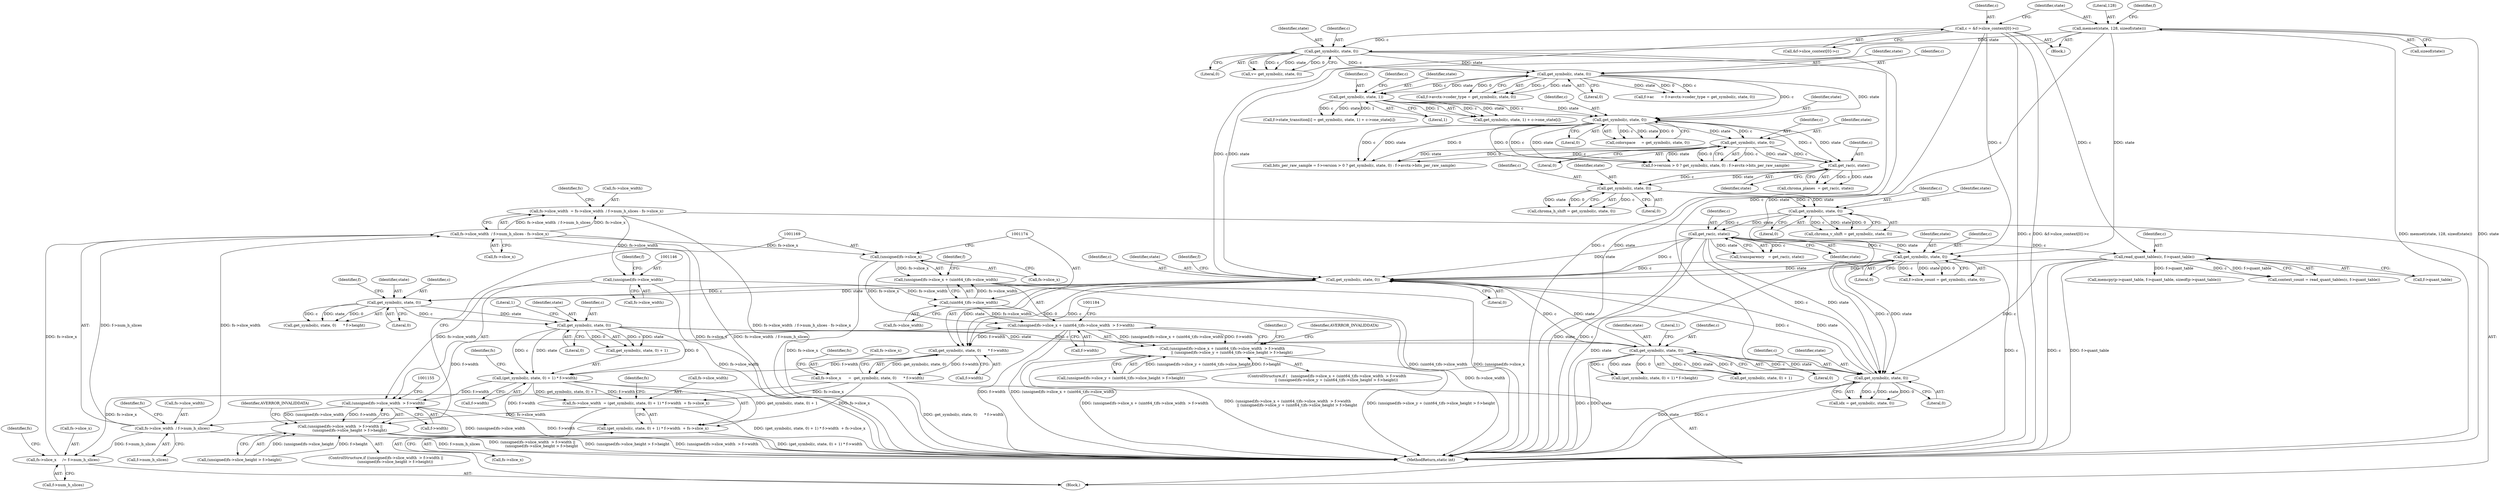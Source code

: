 digraph "0_FFmpeg_b05cd1ea7e45a836f7f6071a716c38bb30326e0f@integer" {
"1001112" [label="(Call,fs->slice_width  = fs->slice_width  / f->num_h_slices - fs->slice_x)"];
"1001116" [label="(Call,fs->slice_width  / f->num_h_slices - fs->slice_x)"];
"1001117" [label="(Call,fs->slice_width  / f->num_h_slices)"];
"1001062" [label="(Call,fs->slice_width  = (get_symbol(c, state, 0) + 1) * f->width  + fs->slice_x)"];
"1001067" [label="(Call,(get_symbol(c, state, 0) + 1) * f->width)"];
"1001069" [label="(Call,get_symbol(c, state, 0))"];
"1001055" [label="(Call,get_symbol(c, state, 0))"];
"1001043" [label="(Call,get_symbol(c, state, 0))"];
"1000865" [label="(Call,read_quant_tables(c, f->quant_table))"];
"1000113" [label="(Call,c = &f->slice_context[0]->c)"];
"1000255" [label="(Call,get_rac(c, state))"];
"1000249" [label="(Call,get_symbol(c, state, 0))"];
"1000243" [label="(Call,get_symbol(c, state, 0))"];
"1000238" [label="(Call,get_rac(c, state))"];
"1000215" [label="(Call,get_symbol(c, state, 0))"];
"1000177" [label="(Call,get_symbol(c, state, 0))"];
"1000144" [label="(Call,get_symbol(c, state, 0))"];
"1000123" [label="(Call,memset(state, 128, sizeof(state)))"];
"1000204" [label="(Call,get_symbol(c, state, 1))"];
"1000227" [label="(Call,get_symbol(c, state, 0))"];
"1001228" [label="(Call,get_symbol(c, state, 0))"];
"1000895" [label="(Call,get_symbol(c, state, 0))"];
"1001087" [label="(Call,get_symbol(c, state, 0))"];
"1001042" [label="(Call,get_symbol(c, state, 0)      * f->width)"];
"1001166" [label="(Call,(unsigned)fs->slice_x + (uint64_t)fs->slice_width  > f->width)"];
"1001168" [label="(Call,(unsigned)fs->slice_x)"];
"1001173" [label="(Call,(uint64_t)fs->slice_width)"];
"1001145" [label="(Call,(unsigned)fs->slice_width)"];
"1001112" [label="(Call,fs->slice_width  = fs->slice_width  / f->num_h_slices - fs->slice_x)"];
"1001144" [label="(Call,(unsigned)fs->slice_width  > f->width)"];
"1001038" [label="(Call,fs->slice_x      =  get_symbol(c, state, 0)      * f->width)"];
"1001098" [label="(Call,fs->slice_x     /= f->num_h_slices)"];
"1001143" [label="(Call,(unsigned)fs->slice_width  > f->width ||\n                (unsigned)fs->slice_height > f->height)"];
"1001167" [label="(Call,(unsigned)fs->slice_x + (uint64_t)fs->slice_width)"];
"1001066" [label="(Call,(get_symbol(c, state, 0) + 1) * f->width  + fs->slice_x)"];
"1001165" [label="(Call,(unsigned)fs->slice_x + (uint64_t)fs->slice_width  > f->width\n                || (unsigned)fs->slice_y + (uint64_t)fs->slice_height > f->height)"];
"1000249" [label="(Call,get_symbol(c, state, 0))"];
"1001102" [label="(Call,f->num_h_slices)"];
"1001057" [label="(Identifier,state)"];
"1000243" [label="(Call,get_symbol(c, state, 0))"];
"1001124" [label="(Call,fs->slice_x)"];
"1000114" [label="(Identifier,c)"];
"1000197" [label="(Call,f->state_transition[i] = get_symbol(c, state, 1) + c->one_state[i])"];
"1001228" [label="(Call,get_symbol(c, state, 0))"];
"1001142" [label="(ControlStructure,if ((unsigned)fs->slice_width  > f->width ||\n                (unsigned)fs->slice_height > f->height))"];
"1001125" [label="(Identifier,fs)"];
"1000180" [label="(Literal,0)"];
"1001181" [label="(Call,(unsigned)fs->slice_y + (uint64_t)fs->slice_height > f->height)"];
"1000898" [label="(Literal,0)"];
"1001073" [label="(Literal,1)"];
"1001048" [label="(Identifier,f)"];
"1000207" [label="(Literal,1)"];
"1000896" [label="(Identifier,c)"];
"1000230" [label="(Literal,0)"];
"1001129" [label="(Identifier,fs)"];
"1001170" [label="(Call,fs->slice_x)"];
"1001089" [label="(Identifier,state)"];
"1000131" [label="(Identifier,f)"];
"1001113" [label="(Call,fs->slice_width)"];
"1001054" [label="(Call,get_symbol(c, state, 0)      * f->height)"];
"1001091" [label="(Literal,1)"];
"1001164" [label="(ControlStructure,if (   (unsigned)fs->slice_x + (uint64_t)fs->slice_width  > f->width\n                || (unsigned)fs->slice_y + (uint64_t)fs->slice_height > f->height))"];
"1001082" [label="(Identifier,fs)"];
"1000895" [label="(Call,get_symbol(c, state, 0))"];
"1001046" [label="(Literal,0)"];
"1001072" [label="(Literal,0)"];
"1000218" [label="(Literal,0)"];
"1001276" [label="(Call,memcpy(p->quant_table, f->quant_table, sizeof(p->quant_table)))"];
"1001107" [label="(Identifier,fs)"];
"1001043" [label="(Call,get_symbol(c, state, 0))"];
"1001200" [label="(Identifier,i)"];
"1001179" [label="(Identifier,f)"];
"1000104" [label="(Block,)"];
"1001056" [label="(Identifier,c)"];
"1001047" [label="(Call,f->width)"];
"1001038" [label="(Call,fs->slice_x      =  get_symbol(c, state, 0)      * f->width)"];
"1001039" [label="(Call,fs->slice_x)"];
"1000206" [label="(Identifier,state)"];
"1001118" [label="(Call,fs->slice_width)"];
"1000125" [label="(Literal,128)"];
"1001175" [label="(Call,fs->slice_width)"];
"1000204" [label="(Call,get_symbol(c, state, 1))"];
"1001077" [label="(Call,fs->slice_x)"];
"1001165" [label="(Call,(unsigned)fs->slice_x + (uint64_t)fs->slice_width  > f->width\n                || (unsigned)fs->slice_y + (uint64_t)fs->slice_height > f->height)"];
"1000179" [label="(Identifier,state)"];
"1000215" [label="(Call,get_symbol(c, state, 0))"];
"1000144" [label="(Call,get_symbol(c, state, 0))"];
"1001067" [label="(Call,(get_symbol(c, state, 0) + 1) * f->width)"];
"1000205" [label="(Identifier,c)"];
"1001062" [label="(Call,fs->slice_width  = (get_symbol(c, state, 0) + 1) * f->width  + fs->slice_x)"];
"1001163" [label="(Identifier,AVERROR_INVALIDDATA)"];
"1000253" [label="(Call,transparency   = get_rac(c, state))"];
"1000256" [label="(Identifier,c)"];
"1000236" [label="(Call,chroma_planes  = get_rac(c, state))"];
"1000178" [label="(Identifier,c)"];
"1001226" [label="(Call,idx = get_symbol(c, state, 0))"];
"1000255" [label="(Call,get_rac(c, state))"];
"1001173" [label="(Call,(uint64_t)fs->slice_width)"];
"1001069" [label="(Call,get_symbol(c, state, 0))"];
"1000147" [label="(Literal,0)"];
"1000227" [label="(Call,get_symbol(c, state, 0))"];
"1000216" [label="(Identifier,c)"];
"1000246" [label="(Literal,0)"];
"1001147" [label="(Call,fs->slice_width)"];
"1000238" [label="(Call,get_rac(c, state))"];
"1000217" [label="(Identifier,state)"];
"1000863" [label="(Call,context_count = read_quant_tables(c, f->quant_table))"];
"1000897" [label="(Identifier,state)"];
"1001121" [label="(Call,f->num_h_slices)"];
"1001153" [label="(Call,(unsigned)fs->slice_height > f->height)"];
"1001044" [label="(Identifier,c)"];
"1000867" [label="(Call,f->quant_table)"];
"1001068" [label="(Call,get_symbol(c, state, 0) + 1)"];
"1001166" [label="(Call,(unsigned)fs->slice_x + (uint64_t)fs->slice_width  > f->width)"];
"1000126" [label="(Call,sizeof(state))"];
"1000142" [label="(Call,v= get_symbol(c, state, 0))"];
"1000244" [label="(Identifier,c)"];
"1001116" [label="(Call,fs->slice_width  / f->num_h_slices - fs->slice_x)"];
"1001322" [label="(MethodReturn,static int)"];
"1000221" [label="(Call,f->version > 0 ? get_symbol(c, state, 0) : f->avctx->bits_per_raw_sample)"];
"1001088" [label="(Identifier,c)"];
"1001071" [label="(Identifier,state)"];
"1000115" [label="(Call,&f->slice_context[0]->c)"];
"1001066" [label="(Call,(get_symbol(c, state, 0) + 1) * f->width  + fs->slice_x)"];
"1001063" [label="(Call,fs->slice_width)"];
"1001086" [label="(Call,get_symbol(c, state, 0) + 1)"];
"1000240" [label="(Identifier,state)"];
"1001178" [label="(Call,f->width)"];
"1000113" [label="(Call,c = &f->slice_context[0]->c)"];
"1001145" [label="(Call,(unsigned)fs->slice_width)"];
"1000257" [label="(Identifier,state)"];
"1000241" [label="(Call,chroma_h_shift = get_symbol(c, state, 0))"];
"1001060" [label="(Identifier,f)"];
"1000239" [label="(Identifier,c)"];
"1000210" [label="(Identifier,c)"];
"1000866" [label="(Identifier,c)"];
"1000203" [label="(Call,get_symbol(c, state, 1) + c->one_state[i])"];
"1000252" [label="(Literal,0)"];
"1000177" [label="(Call,get_symbol(c, state, 0))"];
"1000171" [label="(Call,f->avctx->coder_type = get_symbol(c, state, 0))"];
"1001099" [label="(Call,fs->slice_x)"];
"1000146" [label="(Identifier,state)"];
"1001098" [label="(Call,fs->slice_x     /= f->num_h_slices)"];
"1001037" [label="(Block,)"];
"1001074" [label="(Call,f->width)"];
"1001078" [label="(Identifier,fs)"];
"1001144" [label="(Call,(unsigned)fs->slice_width  > f->width)"];
"1001229" [label="(Identifier,c)"];
"1000247" [label="(Call,chroma_v_shift = get_symbol(c, state, 0))"];
"1001112" [label="(Call,fs->slice_width  = fs->slice_width  / f->num_h_slices - fs->slice_x)"];
"1000219" [label="(Call,bits_per_raw_sample = f->version > 0 ? get_symbol(c, state, 0) : f->avctx->bits_per_raw_sample)"];
"1000145" [label="(Identifier,c)"];
"1001052" [label="(Identifier,fs)"];
"1001197" [label="(Identifier,AVERROR_INVALIDDATA)"];
"1001087" [label="(Call,get_symbol(c, state, 0))"];
"1001167" [label="(Call,(unsigned)fs->slice_x + (uint64_t)fs->slice_width)"];
"1000251" [label="(Identifier,state)"];
"1000167" [label="(Call,f->ac      = f->avctx->coder_type = get_symbol(c, state, 0))"];
"1001150" [label="(Call,f->width)"];
"1001117" [label="(Call,fs->slice_width  / f->num_h_slices)"];
"1001230" [label="(Identifier,state)"];
"1001090" [label="(Literal,0)"];
"1001042" [label="(Call,get_symbol(c, state, 0)      * f->width)"];
"1001231" [label="(Literal,0)"];
"1000124" [label="(Identifier,state)"];
"1000213" [label="(Call,colorspace     = get_symbol(c, state, 0))"];
"1000865" [label="(Call,read_quant_tables(c, f->quant_table))"];
"1000123" [label="(Call,memset(state, 128, sizeof(state)))"];
"1001168" [label="(Call,(unsigned)fs->slice_x)"];
"1001055" [label="(Call,get_symbol(c, state, 0))"];
"1001143" [label="(Call,(unsigned)fs->slice_width  > f->width ||\n                (unsigned)fs->slice_height > f->height)"];
"1000891" [label="(Call,f->slice_count = get_symbol(c, state, 0))"];
"1001070" [label="(Identifier,c)"];
"1001151" [label="(Identifier,f)"];
"1000228" [label="(Identifier,c)"];
"1000245" [label="(Identifier,state)"];
"1001058" [label="(Literal,0)"];
"1000250" [label="(Identifier,c)"];
"1001045" [label="(Identifier,state)"];
"1000229" [label="(Identifier,state)"];
"1001085" [label="(Call,(get_symbol(c, state, 0) + 1) * f->height)"];
"1001112" -> "1001037"  [label="AST: "];
"1001112" -> "1001116"  [label="CFG: "];
"1001113" -> "1001112"  [label="AST: "];
"1001116" -> "1001112"  [label="AST: "];
"1001129" -> "1001112"  [label="CFG: "];
"1001112" -> "1001322"  [label="DDG: fs->slice_width  / f->num_h_slices - fs->slice_x"];
"1001116" -> "1001112"  [label="DDG: fs->slice_width  / f->num_h_slices"];
"1001116" -> "1001112"  [label="DDG: fs->slice_x"];
"1001112" -> "1001145"  [label="DDG: fs->slice_width"];
"1001116" -> "1001124"  [label="CFG: "];
"1001117" -> "1001116"  [label="AST: "];
"1001124" -> "1001116"  [label="AST: "];
"1001116" -> "1001322"  [label="DDG: fs->slice_x"];
"1001116" -> "1001322"  [label="DDG: fs->slice_width  / f->num_h_slices"];
"1001117" -> "1001116"  [label="DDG: fs->slice_width"];
"1001117" -> "1001116"  [label="DDG: f->num_h_slices"];
"1001098" -> "1001116"  [label="DDG: fs->slice_x"];
"1001116" -> "1001168"  [label="DDG: fs->slice_x"];
"1001117" -> "1001121"  [label="CFG: "];
"1001118" -> "1001117"  [label="AST: "];
"1001121" -> "1001117"  [label="AST: "];
"1001125" -> "1001117"  [label="CFG: "];
"1001117" -> "1001322"  [label="DDG: f->num_h_slices"];
"1001117" -> "1001098"  [label="DDG: f->num_h_slices"];
"1001062" -> "1001117"  [label="DDG: fs->slice_width"];
"1001062" -> "1001037"  [label="AST: "];
"1001062" -> "1001066"  [label="CFG: "];
"1001063" -> "1001062"  [label="AST: "];
"1001066" -> "1001062"  [label="AST: "];
"1001082" -> "1001062"  [label="CFG: "];
"1001062" -> "1001322"  [label="DDG: (get_symbol(c, state, 0) + 1) * f->width  + fs->slice_x"];
"1001067" -> "1001062"  [label="DDG: get_symbol(c, state, 0) + 1"];
"1001067" -> "1001062"  [label="DDG: f->width"];
"1001038" -> "1001062"  [label="DDG: fs->slice_x"];
"1001067" -> "1001066"  [label="AST: "];
"1001067" -> "1001074"  [label="CFG: "];
"1001068" -> "1001067"  [label="AST: "];
"1001074" -> "1001067"  [label="AST: "];
"1001078" -> "1001067"  [label="CFG: "];
"1001067" -> "1001066"  [label="DDG: get_symbol(c, state, 0) + 1"];
"1001067" -> "1001066"  [label="DDG: f->width"];
"1001069" -> "1001067"  [label="DDG: c"];
"1001069" -> "1001067"  [label="DDG: state"];
"1001069" -> "1001067"  [label="DDG: 0"];
"1001042" -> "1001067"  [label="DDG: f->width"];
"1001067" -> "1001144"  [label="DDG: f->width"];
"1001069" -> "1001068"  [label="AST: "];
"1001069" -> "1001072"  [label="CFG: "];
"1001070" -> "1001069"  [label="AST: "];
"1001071" -> "1001069"  [label="AST: "];
"1001072" -> "1001069"  [label="AST: "];
"1001073" -> "1001069"  [label="CFG: "];
"1001069" -> "1001068"  [label="DDG: c"];
"1001069" -> "1001068"  [label="DDG: state"];
"1001069" -> "1001068"  [label="DDG: 0"];
"1001055" -> "1001069"  [label="DDG: c"];
"1001055" -> "1001069"  [label="DDG: state"];
"1001069" -> "1001087"  [label="DDG: c"];
"1001069" -> "1001087"  [label="DDG: state"];
"1001055" -> "1001054"  [label="AST: "];
"1001055" -> "1001058"  [label="CFG: "];
"1001056" -> "1001055"  [label="AST: "];
"1001057" -> "1001055"  [label="AST: "];
"1001058" -> "1001055"  [label="AST: "];
"1001060" -> "1001055"  [label="CFG: "];
"1001055" -> "1001054"  [label="DDG: c"];
"1001055" -> "1001054"  [label="DDG: state"];
"1001055" -> "1001054"  [label="DDG: 0"];
"1001043" -> "1001055"  [label="DDG: c"];
"1001043" -> "1001055"  [label="DDG: state"];
"1001043" -> "1001042"  [label="AST: "];
"1001043" -> "1001046"  [label="CFG: "];
"1001044" -> "1001043"  [label="AST: "];
"1001045" -> "1001043"  [label="AST: "];
"1001046" -> "1001043"  [label="AST: "];
"1001048" -> "1001043"  [label="CFG: "];
"1001043" -> "1001042"  [label="DDG: c"];
"1001043" -> "1001042"  [label="DDG: state"];
"1001043" -> "1001042"  [label="DDG: 0"];
"1000865" -> "1001043"  [label="DDG: c"];
"1001228" -> "1001043"  [label="DDG: c"];
"1001228" -> "1001043"  [label="DDG: state"];
"1000895" -> "1001043"  [label="DDG: c"];
"1000895" -> "1001043"  [label="DDG: state"];
"1000255" -> "1001043"  [label="DDG: c"];
"1000255" -> "1001043"  [label="DDG: state"];
"1000113" -> "1001043"  [label="DDG: c"];
"1001087" -> "1001043"  [label="DDG: c"];
"1001087" -> "1001043"  [label="DDG: state"];
"1000123" -> "1001043"  [label="DDG: state"];
"1000865" -> "1000863"  [label="AST: "];
"1000865" -> "1000867"  [label="CFG: "];
"1000866" -> "1000865"  [label="AST: "];
"1000867" -> "1000865"  [label="AST: "];
"1000863" -> "1000865"  [label="CFG: "];
"1000865" -> "1001322"  [label="DDG: c"];
"1000865" -> "1001322"  [label="DDG: f->quant_table"];
"1000865" -> "1000863"  [label="DDG: c"];
"1000865" -> "1000863"  [label="DDG: f->quant_table"];
"1000113" -> "1000865"  [label="DDG: c"];
"1000255" -> "1000865"  [label="DDG: c"];
"1000865" -> "1001228"  [label="DDG: c"];
"1000865" -> "1001276"  [label="DDG: f->quant_table"];
"1000113" -> "1000104"  [label="AST: "];
"1000113" -> "1000115"  [label="CFG: "];
"1000114" -> "1000113"  [label="AST: "];
"1000115" -> "1000113"  [label="AST: "];
"1000124" -> "1000113"  [label="CFG: "];
"1000113" -> "1001322"  [label="DDG: c"];
"1000113" -> "1001322"  [label="DDG: &f->slice_context[0]->c"];
"1000113" -> "1000144"  [label="DDG: c"];
"1000113" -> "1000895"  [label="DDG: c"];
"1000113" -> "1001228"  [label="DDG: c"];
"1000255" -> "1000253"  [label="AST: "];
"1000255" -> "1000257"  [label="CFG: "];
"1000256" -> "1000255"  [label="AST: "];
"1000257" -> "1000255"  [label="AST: "];
"1000253" -> "1000255"  [label="CFG: "];
"1000255" -> "1001322"  [label="DDG: state"];
"1000255" -> "1001322"  [label="DDG: c"];
"1000255" -> "1000253"  [label="DDG: c"];
"1000255" -> "1000253"  [label="DDG: state"];
"1000249" -> "1000255"  [label="DDG: c"];
"1000249" -> "1000255"  [label="DDG: state"];
"1000255" -> "1000895"  [label="DDG: c"];
"1000255" -> "1000895"  [label="DDG: state"];
"1000255" -> "1001228"  [label="DDG: c"];
"1000255" -> "1001228"  [label="DDG: state"];
"1000249" -> "1000247"  [label="AST: "];
"1000249" -> "1000252"  [label="CFG: "];
"1000250" -> "1000249"  [label="AST: "];
"1000251" -> "1000249"  [label="AST: "];
"1000252" -> "1000249"  [label="AST: "];
"1000247" -> "1000249"  [label="CFG: "];
"1000249" -> "1000247"  [label="DDG: c"];
"1000249" -> "1000247"  [label="DDG: state"];
"1000249" -> "1000247"  [label="DDG: 0"];
"1000243" -> "1000249"  [label="DDG: c"];
"1000243" -> "1000249"  [label="DDG: state"];
"1000243" -> "1000241"  [label="AST: "];
"1000243" -> "1000246"  [label="CFG: "];
"1000244" -> "1000243"  [label="AST: "];
"1000245" -> "1000243"  [label="AST: "];
"1000246" -> "1000243"  [label="AST: "];
"1000241" -> "1000243"  [label="CFG: "];
"1000243" -> "1000241"  [label="DDG: c"];
"1000243" -> "1000241"  [label="DDG: state"];
"1000243" -> "1000241"  [label="DDG: 0"];
"1000238" -> "1000243"  [label="DDG: c"];
"1000238" -> "1000243"  [label="DDG: state"];
"1000238" -> "1000236"  [label="AST: "];
"1000238" -> "1000240"  [label="CFG: "];
"1000239" -> "1000238"  [label="AST: "];
"1000240" -> "1000238"  [label="AST: "];
"1000236" -> "1000238"  [label="CFG: "];
"1000238" -> "1000236"  [label="DDG: c"];
"1000238" -> "1000236"  [label="DDG: state"];
"1000215" -> "1000238"  [label="DDG: c"];
"1000215" -> "1000238"  [label="DDG: state"];
"1000227" -> "1000238"  [label="DDG: c"];
"1000227" -> "1000238"  [label="DDG: state"];
"1000215" -> "1000213"  [label="AST: "];
"1000215" -> "1000218"  [label="CFG: "];
"1000216" -> "1000215"  [label="AST: "];
"1000217" -> "1000215"  [label="AST: "];
"1000218" -> "1000215"  [label="AST: "];
"1000213" -> "1000215"  [label="CFG: "];
"1000215" -> "1000213"  [label="DDG: c"];
"1000215" -> "1000213"  [label="DDG: state"];
"1000215" -> "1000213"  [label="DDG: 0"];
"1000177" -> "1000215"  [label="DDG: c"];
"1000177" -> "1000215"  [label="DDG: state"];
"1000204" -> "1000215"  [label="DDG: c"];
"1000204" -> "1000215"  [label="DDG: state"];
"1000215" -> "1000219"  [label="DDG: c"];
"1000215" -> "1000219"  [label="DDG: state"];
"1000215" -> "1000219"  [label="DDG: 0"];
"1000215" -> "1000221"  [label="DDG: c"];
"1000215" -> "1000221"  [label="DDG: state"];
"1000215" -> "1000221"  [label="DDG: 0"];
"1000215" -> "1000227"  [label="DDG: c"];
"1000215" -> "1000227"  [label="DDG: state"];
"1000177" -> "1000171"  [label="AST: "];
"1000177" -> "1000180"  [label="CFG: "];
"1000178" -> "1000177"  [label="AST: "];
"1000179" -> "1000177"  [label="AST: "];
"1000180" -> "1000177"  [label="AST: "];
"1000171" -> "1000177"  [label="CFG: "];
"1000177" -> "1000167"  [label="DDG: c"];
"1000177" -> "1000167"  [label="DDG: state"];
"1000177" -> "1000167"  [label="DDG: 0"];
"1000177" -> "1000171"  [label="DDG: c"];
"1000177" -> "1000171"  [label="DDG: state"];
"1000177" -> "1000171"  [label="DDG: 0"];
"1000144" -> "1000177"  [label="DDG: c"];
"1000144" -> "1000177"  [label="DDG: state"];
"1000177" -> "1000204"  [label="DDG: c"];
"1000177" -> "1000204"  [label="DDG: state"];
"1000144" -> "1000142"  [label="AST: "];
"1000144" -> "1000147"  [label="CFG: "];
"1000145" -> "1000144"  [label="AST: "];
"1000146" -> "1000144"  [label="AST: "];
"1000147" -> "1000144"  [label="AST: "];
"1000142" -> "1000144"  [label="CFG: "];
"1000144" -> "1001322"  [label="DDG: c"];
"1000144" -> "1001322"  [label="DDG: state"];
"1000144" -> "1000142"  [label="DDG: c"];
"1000144" -> "1000142"  [label="DDG: state"];
"1000144" -> "1000142"  [label="DDG: 0"];
"1000123" -> "1000144"  [label="DDG: state"];
"1000123" -> "1000104"  [label="AST: "];
"1000123" -> "1000126"  [label="CFG: "];
"1000124" -> "1000123"  [label="AST: "];
"1000125" -> "1000123"  [label="AST: "];
"1000126" -> "1000123"  [label="AST: "];
"1000131" -> "1000123"  [label="CFG: "];
"1000123" -> "1001322"  [label="DDG: memset(state, 128, sizeof(state))"];
"1000123" -> "1001322"  [label="DDG: state"];
"1000123" -> "1000895"  [label="DDG: state"];
"1000123" -> "1001228"  [label="DDG: state"];
"1000204" -> "1000203"  [label="AST: "];
"1000204" -> "1000207"  [label="CFG: "];
"1000205" -> "1000204"  [label="AST: "];
"1000206" -> "1000204"  [label="AST: "];
"1000207" -> "1000204"  [label="AST: "];
"1000210" -> "1000204"  [label="CFG: "];
"1000204" -> "1000197"  [label="DDG: c"];
"1000204" -> "1000197"  [label="DDG: state"];
"1000204" -> "1000197"  [label="DDG: 1"];
"1000204" -> "1000203"  [label="DDG: c"];
"1000204" -> "1000203"  [label="DDG: state"];
"1000204" -> "1000203"  [label="DDG: 1"];
"1000227" -> "1000221"  [label="AST: "];
"1000227" -> "1000230"  [label="CFG: "];
"1000228" -> "1000227"  [label="AST: "];
"1000229" -> "1000227"  [label="AST: "];
"1000230" -> "1000227"  [label="AST: "];
"1000221" -> "1000227"  [label="CFG: "];
"1000227" -> "1000219"  [label="DDG: c"];
"1000227" -> "1000219"  [label="DDG: state"];
"1000227" -> "1000219"  [label="DDG: 0"];
"1000227" -> "1000221"  [label="DDG: c"];
"1000227" -> "1000221"  [label="DDG: state"];
"1000227" -> "1000221"  [label="DDG: 0"];
"1001228" -> "1001226"  [label="AST: "];
"1001228" -> "1001231"  [label="CFG: "];
"1001229" -> "1001228"  [label="AST: "];
"1001230" -> "1001228"  [label="AST: "];
"1001231" -> "1001228"  [label="AST: "];
"1001226" -> "1001228"  [label="CFG: "];
"1001228" -> "1001322"  [label="DDG: c"];
"1001228" -> "1001322"  [label="DDG: state"];
"1001228" -> "1001226"  [label="DDG: c"];
"1001228" -> "1001226"  [label="DDG: state"];
"1001228" -> "1001226"  [label="DDG: 0"];
"1000895" -> "1001228"  [label="DDG: c"];
"1000895" -> "1001228"  [label="DDG: state"];
"1001087" -> "1001228"  [label="DDG: c"];
"1001087" -> "1001228"  [label="DDG: state"];
"1000895" -> "1000891"  [label="AST: "];
"1000895" -> "1000898"  [label="CFG: "];
"1000896" -> "1000895"  [label="AST: "];
"1000897" -> "1000895"  [label="AST: "];
"1000898" -> "1000895"  [label="AST: "];
"1000891" -> "1000895"  [label="CFG: "];
"1000895" -> "1001322"  [label="DDG: state"];
"1000895" -> "1001322"  [label="DDG: c"];
"1000895" -> "1000891"  [label="DDG: c"];
"1000895" -> "1000891"  [label="DDG: state"];
"1000895" -> "1000891"  [label="DDG: 0"];
"1001087" -> "1001086"  [label="AST: "];
"1001087" -> "1001090"  [label="CFG: "];
"1001088" -> "1001087"  [label="AST: "];
"1001089" -> "1001087"  [label="AST: "];
"1001090" -> "1001087"  [label="AST: "];
"1001091" -> "1001087"  [label="CFG: "];
"1001087" -> "1001322"  [label="DDG: c"];
"1001087" -> "1001322"  [label="DDG: state"];
"1001087" -> "1001085"  [label="DDG: c"];
"1001087" -> "1001085"  [label="DDG: state"];
"1001087" -> "1001085"  [label="DDG: 0"];
"1001087" -> "1001086"  [label="DDG: c"];
"1001087" -> "1001086"  [label="DDG: state"];
"1001087" -> "1001086"  [label="DDG: 0"];
"1001042" -> "1001038"  [label="AST: "];
"1001042" -> "1001047"  [label="CFG: "];
"1001047" -> "1001042"  [label="AST: "];
"1001038" -> "1001042"  [label="CFG: "];
"1001042" -> "1001038"  [label="DDG: get_symbol(c, state, 0)"];
"1001042" -> "1001038"  [label="DDG: f->width"];
"1001166" -> "1001042"  [label="DDG: f->width"];
"1001166" -> "1001165"  [label="AST: "];
"1001166" -> "1001178"  [label="CFG: "];
"1001167" -> "1001166"  [label="AST: "];
"1001178" -> "1001166"  [label="AST: "];
"1001184" -> "1001166"  [label="CFG: "];
"1001165" -> "1001166"  [label="CFG: "];
"1001166" -> "1001322"  [label="DDG: f->width"];
"1001166" -> "1001322"  [label="DDG: (unsigned)fs->slice_x + (uint64_t)fs->slice_width"];
"1001166" -> "1001165"  [label="DDG: (unsigned)fs->slice_x + (uint64_t)fs->slice_width"];
"1001166" -> "1001165"  [label="DDG: f->width"];
"1001168" -> "1001166"  [label="DDG: fs->slice_x"];
"1001173" -> "1001166"  [label="DDG: fs->slice_width"];
"1001144" -> "1001166"  [label="DDG: f->width"];
"1001168" -> "1001167"  [label="AST: "];
"1001168" -> "1001170"  [label="CFG: "];
"1001169" -> "1001168"  [label="AST: "];
"1001170" -> "1001168"  [label="AST: "];
"1001174" -> "1001168"  [label="CFG: "];
"1001168" -> "1001322"  [label="DDG: fs->slice_x"];
"1001168" -> "1001167"  [label="DDG: fs->slice_x"];
"1001173" -> "1001167"  [label="AST: "];
"1001173" -> "1001175"  [label="CFG: "];
"1001174" -> "1001173"  [label="AST: "];
"1001175" -> "1001173"  [label="AST: "];
"1001167" -> "1001173"  [label="CFG: "];
"1001173" -> "1001322"  [label="DDG: fs->slice_width"];
"1001173" -> "1001167"  [label="DDG: fs->slice_width"];
"1001145" -> "1001173"  [label="DDG: fs->slice_width"];
"1001145" -> "1001144"  [label="AST: "];
"1001145" -> "1001147"  [label="CFG: "];
"1001146" -> "1001145"  [label="AST: "];
"1001147" -> "1001145"  [label="AST: "];
"1001151" -> "1001145"  [label="CFG: "];
"1001145" -> "1001322"  [label="DDG: fs->slice_width"];
"1001145" -> "1001144"  [label="DDG: fs->slice_width"];
"1001144" -> "1001143"  [label="AST: "];
"1001144" -> "1001150"  [label="CFG: "];
"1001150" -> "1001144"  [label="AST: "];
"1001155" -> "1001144"  [label="CFG: "];
"1001143" -> "1001144"  [label="CFG: "];
"1001144" -> "1001322"  [label="DDG: f->width"];
"1001144" -> "1001322"  [label="DDG: (unsigned)fs->slice_width"];
"1001144" -> "1001143"  [label="DDG: (unsigned)fs->slice_width"];
"1001144" -> "1001143"  [label="DDG: f->width"];
"1001038" -> "1001037"  [label="AST: "];
"1001039" -> "1001038"  [label="AST: "];
"1001052" -> "1001038"  [label="CFG: "];
"1001038" -> "1001322"  [label="DDG: get_symbol(c, state, 0)      * f->width"];
"1001038" -> "1001066"  [label="DDG: fs->slice_x"];
"1001038" -> "1001098"  [label="DDG: fs->slice_x"];
"1001098" -> "1001037"  [label="AST: "];
"1001098" -> "1001102"  [label="CFG: "];
"1001099" -> "1001098"  [label="AST: "];
"1001102" -> "1001098"  [label="AST: "];
"1001107" -> "1001098"  [label="CFG: "];
"1001143" -> "1001142"  [label="AST: "];
"1001143" -> "1001153"  [label="CFG: "];
"1001153" -> "1001143"  [label="AST: "];
"1001163" -> "1001143"  [label="CFG: "];
"1001169" -> "1001143"  [label="CFG: "];
"1001143" -> "1001322"  [label="DDG: (unsigned)fs->slice_height > f->height"];
"1001143" -> "1001322"  [label="DDG: (unsigned)fs->slice_width  > f->width"];
"1001143" -> "1001322"  [label="DDG: (unsigned)fs->slice_width  > f->width ||\n                (unsigned)fs->slice_height > f->height"];
"1001153" -> "1001143"  [label="DDG: (unsigned)fs->slice_height"];
"1001153" -> "1001143"  [label="DDG: f->height"];
"1001179" -> "1001167"  [label="CFG: "];
"1001167" -> "1001322"  [label="DDG: (uint64_t)fs->slice_width"];
"1001167" -> "1001322"  [label="DDG: (unsigned)fs->slice_x"];
"1001066" -> "1001077"  [label="CFG: "];
"1001077" -> "1001066"  [label="AST: "];
"1001066" -> "1001322"  [label="DDG: (get_symbol(c, state, 0) + 1) * f->width"];
"1001165" -> "1001164"  [label="AST: "];
"1001165" -> "1001181"  [label="CFG: "];
"1001181" -> "1001165"  [label="AST: "];
"1001197" -> "1001165"  [label="CFG: "];
"1001200" -> "1001165"  [label="CFG: "];
"1001165" -> "1001322"  [label="DDG: (unsigned)fs->slice_x + (uint64_t)fs->slice_width  > f->width"];
"1001165" -> "1001322"  [label="DDG: (unsigned)fs->slice_x + (uint64_t)fs->slice_width  > f->width\n                || (unsigned)fs->slice_y + (uint64_t)fs->slice_height > f->height"];
"1001165" -> "1001322"  [label="DDG: (unsigned)fs->slice_y + (uint64_t)fs->slice_height > f->height"];
"1001181" -> "1001165"  [label="DDG: (unsigned)fs->slice_y + (uint64_t)fs->slice_height"];
"1001181" -> "1001165"  [label="DDG: f->height"];
}

